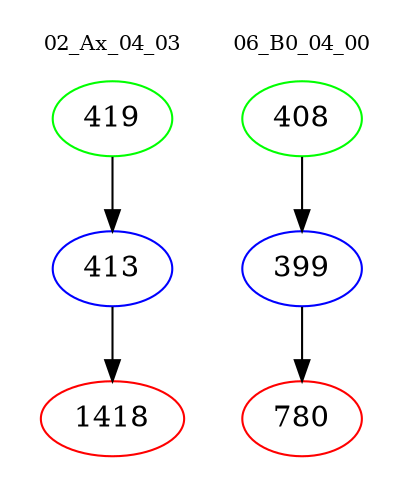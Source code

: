 digraph{
subgraph cluster_0 {
color = white
label = "02_Ax_04_03";
fontsize=10;
T0_419 [label="419", color="green"]
T0_419 -> T0_413 [color="black"]
T0_413 [label="413", color="blue"]
T0_413 -> T0_1418 [color="black"]
T0_1418 [label="1418", color="red"]
}
subgraph cluster_1 {
color = white
label = "06_B0_04_00";
fontsize=10;
T1_408 [label="408", color="green"]
T1_408 -> T1_399 [color="black"]
T1_399 [label="399", color="blue"]
T1_399 -> T1_780 [color="black"]
T1_780 [label="780", color="red"]
}
}
